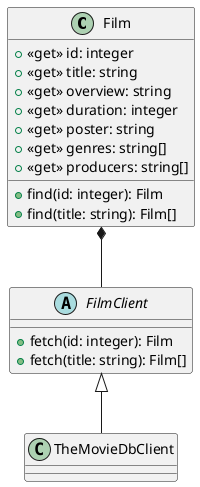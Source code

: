 @startuml
class Film {
  + <<get>> id: integer
  + <<get>> title: string
  + <<get>> overview: string
  + <<get>> duration: integer   /' Called runtime on the API '/
  + <<get>> poster: string      /' The advertising image of the film '/
  + <<get>> genres: string[]
  + <<get>> producers: string[]

  + find(id: integer): Film
  + find(title: string): Film[]
}

abstract class FilmClient {
  + fetch(id: integer): Film
  + fetch(title: string): Film[]
}

class TheMovieDbClient{

}

FilmClient <|-- TheMovieDbClient

Film *-- FilmClient
@enduml